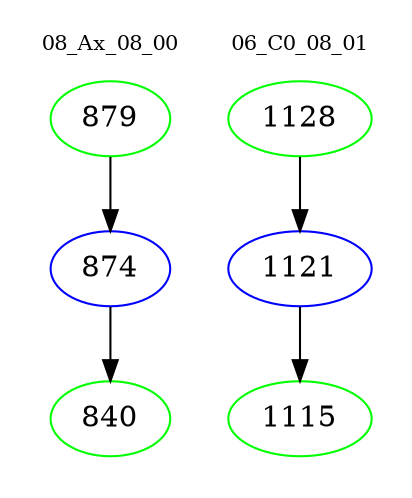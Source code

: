 digraph{
subgraph cluster_0 {
color = white
label = "08_Ax_08_00";
fontsize=10;
T0_879 [label="879", color="green"]
T0_879 -> T0_874 [color="black"]
T0_874 [label="874", color="blue"]
T0_874 -> T0_840 [color="black"]
T0_840 [label="840", color="green"]
}
subgraph cluster_1 {
color = white
label = "06_C0_08_01";
fontsize=10;
T1_1128 [label="1128", color="green"]
T1_1128 -> T1_1121 [color="black"]
T1_1121 [label="1121", color="blue"]
T1_1121 -> T1_1115 [color="black"]
T1_1115 [label="1115", color="green"]
}
}
